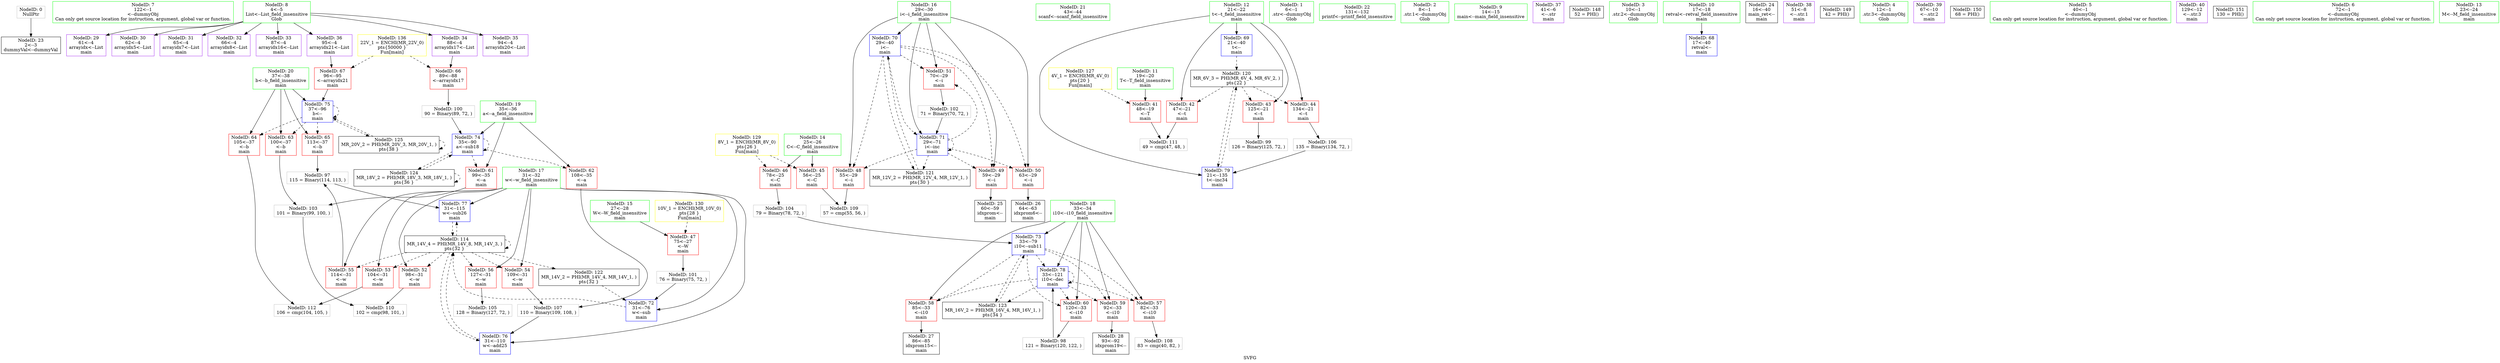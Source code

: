 digraph "SVFG" {
	label="SVFG";

	Node0x55e4ca5404d0 [shape=record,color=grey,label="{NodeID: 0\nNullPtr}"];
	Node0x55e4ca5404d0 -> Node0x55e4ca556210[style=solid];
	Node0x55e4ca5554a0 [shape=record,color=green,label="{NodeID: 7\n122\<--1\n\<--dummyObj\nCan only get source location for instruction, argument, global var or function.}"];
	Node0x55e4ca557720 [shape=record,color=grey,label="{NodeID: 97\n115 = Binary(114, 113, )\n}"];
	Node0x55e4ca557720 -> Node0x55e4ca559e10[style=solid];
	Node0x55e4ca53fa30 [shape=record,color=green,label="{NodeID: 14\n25\<--26\nC\<--C_field_insensitive\nmain\n}"];
	Node0x55e4ca53fa30 -> Node0x55e4ca5573f0[style=solid];
	Node0x55e4ca53fa30 -> Node0x55e4ca5574c0[style=solid];
	Node0x55e4ca55bfd0 [shape=record,color=grey,label="{NodeID: 104\n79 = Binary(78, 72, )\n}"];
	Node0x55e4ca55bfd0 -> Node0x55e4ca559ad0[style=solid];
	Node0x55e4ca556070 [shape=record,color=green,label="{NodeID: 21\n43\<--44\nscanf\<--scanf_field_insensitive\n}"];
	Node0x55e4ca55ca50 [shape=record,color=grey,label="{NodeID: 111\n49 = cmp(47, 48, )\n}"];
	Node0x55e4ca556620 [shape=record,color=black,label="{NodeID: 28\n93\<--92\nidxprom19\<--\nmain\n}"];
	Node0x55e4ca556bd0 [shape=record,color=purple,label="{NodeID: 35\n94\<--4\narrayidx20\<--List\nmain\n}"];
	Node0x55e4ca564690 [shape=record,color=black,label="{NodeID: 125\nMR_20V_2 = PHI(MR_20V_3, MR_20V_1, )\npts\{38 \}\n}"];
	Node0x55e4ca564690 -> Node0x55e4ca559c70[style=dashed];
	Node0x55e4ca564690 -> Node0x55e4ca564690[style=dashed];
	Node0x55e4ca557180 [shape=record,color=red,label="{NodeID: 42\n47\<--21\n\<--t\nmain\n}"];
	Node0x55e4ca557180 -> Node0x55e4ca55ca50[style=solid];
	Node0x55e4ca558750 [shape=record,color=red,label="{NodeID: 49\n59\<--29\n\<--i\nmain\n}"];
	Node0x55e4ca558750 -> Node0x55e4ca5563b0[style=solid];
	Node0x55e4ca558d00 [shape=record,color=red,label="{NodeID: 56\n127\<--31\n\<--w\nmain\n}"];
	Node0x55e4ca558d00 -> Node0x55e4ca55c150[style=solid];
	Node0x55e4ca5592b0 [shape=record,color=red,label="{NodeID: 63\n100\<--37\n\<--b\nmain\n}"];
	Node0x55e4ca5592b0 -> Node0x55e4ca55be50[style=solid];
	Node0x55e4ca559860 [shape=record,color=blue,label="{NodeID: 70\n29\<--40\ni\<--\nmain\n}"];
	Node0x55e4ca559860 -> Node0x55e4ca558680[style=dashed];
	Node0x55e4ca559860 -> Node0x55e4ca558750[style=dashed];
	Node0x55e4ca559860 -> Node0x55e4ca558820[style=dashed];
	Node0x55e4ca559860 -> Node0x55e4ca5588f0[style=dashed];
	Node0x55e4ca559860 -> Node0x55e4ca559930[style=dashed];
	Node0x55e4ca559860 -> Node0x55e4ca563290[style=dashed];
	Node0x55e4ca559e10 [shape=record,color=blue,label="{NodeID: 77\n31\<--115\nw\<--sub26\nmain\n}"];
	Node0x55e4ca559e10 -> Node0x55e4ca560f90[style=dashed];
	Node0x55e4ca53f600 [shape=record,color=green,label="{NodeID: 1\n6\<--1\n.str\<--dummyObj\nGlob }"];
	Node0x55e4ca53f3c0 [shape=record,color=green,label="{NodeID: 8\n4\<--5\nList\<--List_field_insensitive\nGlob }"];
	Node0x55e4ca53f3c0 -> Node0x55e4ca5566f0[style=solid];
	Node0x55e4ca53f3c0 -> Node0x55e4ca5567c0[style=solid];
	Node0x55e4ca53f3c0 -> Node0x55e4ca556890[style=solid];
	Node0x55e4ca53f3c0 -> Node0x55e4ca556960[style=solid];
	Node0x55e4ca53f3c0 -> Node0x55e4ca556a30[style=solid];
	Node0x55e4ca53f3c0 -> Node0x55e4ca556b00[style=solid];
	Node0x55e4ca53f3c0 -> Node0x55e4ca556bd0[style=solid];
	Node0x55e4ca53f3c0 -> Node0x55e4ca556ca0[style=solid];
	Node0x55e4ca5578a0 [shape=record,color=grey,label="{NodeID: 98\n121 = Binary(120, 122, )\n}"];
	Node0x55e4ca5578a0 -> Node0x55e4ca559ee0[style=solid];
	Node0x55e4ca53fb00 [shape=record,color=green,label="{NodeID: 15\n27\<--28\nW\<--W_field_insensitive\nmain\n}"];
	Node0x55e4ca53fb00 -> Node0x55e4ca557590[style=solid];
	Node0x55e4ca55c150 [shape=record,color=grey,label="{NodeID: 105\n128 = Binary(127, 72, )\n}"];
	Node0x55e4ca556140 [shape=record,color=green,label="{NodeID: 22\n131\<--132\nprintf\<--printf_field_insensitive\n}"];
	Node0x55e4ca55cbd0 [shape=record,color=grey,label="{NodeID: 112\n106 = cmp(104, 105, )\n}"];
	Node0x55e4ca5566f0 [shape=record,color=purple,label="{NodeID: 29\n61\<--4\narrayidx\<--List\nmain\n}"];
	Node0x55e4ca556ca0 [shape=record,color=purple,label="{NodeID: 36\n95\<--4\narrayidx21\<--List\nmain\n}"];
	Node0x55e4ca556ca0 -> Node0x55e4ca5595f0[style=solid];
	Node0x55e4ca557250 [shape=record,color=red,label="{NodeID: 43\n125\<--21\n\<--t\nmain\n}"];
	Node0x55e4ca557250 -> Node0x55e4ca557a20[style=solid];
	Node0x55e4ca558820 [shape=record,color=red,label="{NodeID: 50\n63\<--29\n\<--i\nmain\n}"];
	Node0x55e4ca558820 -> Node0x55e4ca556480[style=solid];
	Node0x55e4ca558dd0 [shape=record,color=red,label="{NodeID: 57\n82\<--33\n\<--i10\nmain\n}"];
	Node0x55e4ca558dd0 -> Node0x55e4ca55c5d0[style=solid];
	Node0x55e4ca559380 [shape=record,color=red,label="{NodeID: 64\n105\<--37\n\<--b\nmain\n}"];
	Node0x55e4ca559380 -> Node0x55e4ca55cbd0[style=solid];
	Node0x55e4ca559930 [shape=record,color=blue,label="{NodeID: 71\n29\<--71\ni\<--inc\nmain\n}"];
	Node0x55e4ca559930 -> Node0x55e4ca558680[style=dashed];
	Node0x55e4ca559930 -> Node0x55e4ca558750[style=dashed];
	Node0x55e4ca559930 -> Node0x55e4ca558820[style=dashed];
	Node0x55e4ca559930 -> Node0x55e4ca5588f0[style=dashed];
	Node0x55e4ca559930 -> Node0x55e4ca559930[style=dashed];
	Node0x55e4ca559930 -> Node0x55e4ca563290[style=dashed];
	Node0x55e4ca559ee0 [shape=record,color=blue,label="{NodeID: 78\n33\<--121\ni10\<--dec\nmain\n}"];
	Node0x55e4ca559ee0 -> Node0x55e4ca558dd0[style=dashed];
	Node0x55e4ca559ee0 -> Node0x55e4ca558ea0[style=dashed];
	Node0x55e4ca559ee0 -> Node0x55e4ca558f70[style=dashed];
	Node0x55e4ca559ee0 -> Node0x55e4ca559040[style=dashed];
	Node0x55e4ca559ee0 -> Node0x55e4ca559ee0[style=dashed];
	Node0x55e4ca559ee0 -> Node0x55e4ca563c90[style=dashed];
	Node0x55e4ca540a80 [shape=record,color=green,label="{NodeID: 2\n8\<--1\n.str.1\<--dummyObj\nGlob }"];
	Node0x55e4ca53f450 [shape=record,color=green,label="{NodeID: 9\n14\<--15\nmain\<--main_field_insensitive\n}"];
	Node0x55e4ca557a20 [shape=record,color=grey,label="{NodeID: 99\n126 = Binary(125, 72, )\n}"];
	Node0x55e4ca53fbd0 [shape=record,color=green,label="{NodeID: 16\n29\<--30\ni\<--i_field_insensitive\nmain\n}"];
	Node0x55e4ca53fbd0 -> Node0x55e4ca558680[style=solid];
	Node0x55e4ca53fbd0 -> Node0x55e4ca558750[style=solid];
	Node0x55e4ca53fbd0 -> Node0x55e4ca558820[style=solid];
	Node0x55e4ca53fbd0 -> Node0x55e4ca5588f0[style=solid];
	Node0x55e4ca53fbd0 -> Node0x55e4ca559860[style=solid];
	Node0x55e4ca53fbd0 -> Node0x55e4ca559930[style=solid];
	Node0x55e4ca55c2d0 [shape=record,color=grey,label="{NodeID: 106\n135 = Binary(134, 72, )\n}"];
	Node0x55e4ca55c2d0 -> Node0x55e4ca559fb0[style=solid];
	Node0x55e4ca556210 [shape=record,color=black,label="{NodeID: 23\n2\<--3\ndummyVal\<--dummyVal\n}"];
	Node0x55e4ca5567c0 [shape=record,color=purple,label="{NodeID: 30\n62\<--4\narrayidx5\<--List\nmain\n}"];
	Node0x55e4ca562d90 [shape=record,color=black,label="{NodeID: 120\nMR_6V_3 = PHI(MR_6V_4, MR_6V_2, )\npts\{22 \}\n}"];
	Node0x55e4ca562d90 -> Node0x55e4ca557180[style=dashed];
	Node0x55e4ca562d90 -> Node0x55e4ca557250[style=dashed];
	Node0x55e4ca562d90 -> Node0x55e4ca557320[style=dashed];
	Node0x55e4ca562d90 -> Node0x55e4ca559fb0[style=dashed];
	Node0x55e4ca556d70 [shape=record,color=purple,label="{NodeID: 37\n41\<--6\n\<--.str\nmain\n}"];
	Node0x55e4ca5656b0 [shape=record,color=yellow,style=double,label="{NodeID: 127\n4V_1 = ENCHI(MR_4V_0)\npts\{20 \}\nFun[main]}"];
	Node0x55e4ca5656b0 -> Node0x55e4ca5570b0[style=dashed];
	Node0x55e4ca557320 [shape=record,color=red,label="{NodeID: 44\n134\<--21\n\<--t\nmain\n}"];
	Node0x55e4ca557320 -> Node0x55e4ca55c2d0[style=solid];
	Node0x55e4ca5588f0 [shape=record,color=red,label="{NodeID: 51\n70\<--29\n\<--i\nmain\n}"];
	Node0x55e4ca5588f0 -> Node0x55e4ca55bcd0[style=solid];
	Node0x55e4ca558ea0 [shape=record,color=red,label="{NodeID: 58\n85\<--33\n\<--i10\nmain\n}"];
	Node0x55e4ca558ea0 -> Node0x55e4ca556550[style=solid];
	Node0x55e4ca3f5b10 [shape=record,color=black,label="{NodeID: 148\n52 = PHI()\n}"];
	Node0x55e4ca559450 [shape=record,color=red,label="{NodeID: 65\n113\<--37\n\<--b\nmain\n}"];
	Node0x55e4ca559450 -> Node0x55e4ca557720[style=solid];
	Node0x55e4ca559a00 [shape=record,color=blue,label="{NodeID: 72\n31\<--76\nw\<--sub\nmain\n}"];
	Node0x55e4ca559a00 -> Node0x55e4ca560f90[style=dashed];
	Node0x55e4ca559fb0 [shape=record,color=blue,label="{NodeID: 79\n21\<--135\nt\<--inc34\nmain\n}"];
	Node0x55e4ca559fb0 -> Node0x55e4ca562d90[style=dashed];
	Node0x55e4ca53f780 [shape=record,color=green,label="{NodeID: 3\n10\<--1\n.str.2\<--dummyObj\nGlob }"];
	Node0x55e4ca555750 [shape=record,color=green,label="{NodeID: 10\n17\<--18\nretval\<--retval_field_insensitive\nmain\n}"];
	Node0x55e4ca555750 -> Node0x55e4ca5596c0[style=solid];
	Node0x55e4ca557ba0 [shape=record,color=grey,label="{NodeID: 100\n90 = Binary(89, 72, )\n}"];
	Node0x55e4ca557ba0 -> Node0x55e4ca559ba0[style=solid];
	Node0x55e4ca555d30 [shape=record,color=green,label="{NodeID: 17\n31\<--32\nw\<--w_field_insensitive\nmain\n}"];
	Node0x55e4ca555d30 -> Node0x55e4ca5589c0[style=solid];
	Node0x55e4ca555d30 -> Node0x55e4ca558a90[style=solid];
	Node0x55e4ca555d30 -> Node0x55e4ca558b60[style=solid];
	Node0x55e4ca555d30 -> Node0x55e4ca558c30[style=solid];
	Node0x55e4ca555d30 -> Node0x55e4ca558d00[style=solid];
	Node0x55e4ca555d30 -> Node0x55e4ca559a00[style=solid];
	Node0x55e4ca555d30 -> Node0x55e4ca559d40[style=solid];
	Node0x55e4ca555d30 -> Node0x55e4ca559e10[style=solid];
	Node0x55e4ca55c450 [shape=record,color=grey,label="{NodeID: 107\n110 = Binary(109, 108, )\n}"];
	Node0x55e4ca55c450 -> Node0x55e4ca559d40[style=solid];
	Node0x55e4ca5562e0 [shape=record,color=black,label="{NodeID: 24\n16\<--40\nmain_ret\<--\nmain\n}"];
	Node0x55e4ca560f90 [shape=record,color=black,label="{NodeID: 114\nMR_14V_4 = PHI(MR_14V_8, MR_14V_3, )\npts\{32 \}\n}"];
	Node0x55e4ca560f90 -> Node0x55e4ca5589c0[style=dashed];
	Node0x55e4ca560f90 -> Node0x55e4ca558a90[style=dashed];
	Node0x55e4ca560f90 -> Node0x55e4ca558b60[style=dashed];
	Node0x55e4ca560f90 -> Node0x55e4ca558c30[style=dashed];
	Node0x55e4ca560f90 -> Node0x55e4ca558d00[style=dashed];
	Node0x55e4ca560f90 -> Node0x55e4ca559d40[style=dashed];
	Node0x55e4ca560f90 -> Node0x55e4ca559e10[style=dashed];
	Node0x55e4ca560f90 -> Node0x55e4ca560f90[style=dashed];
	Node0x55e4ca560f90 -> Node0x55e4ca563790[style=dashed];
	Node0x55e4ca556890 [shape=record,color=purple,label="{NodeID: 31\n65\<--4\narrayidx7\<--List\nmain\n}"];
	Node0x55e4ca563290 [shape=record,color=black,label="{NodeID: 121\nMR_12V_2 = PHI(MR_12V_4, MR_12V_1, )\npts\{30 \}\n}"];
	Node0x55e4ca563290 -> Node0x55e4ca559860[style=dashed];
	Node0x55e4ca556e40 [shape=record,color=purple,label="{NodeID: 38\n51\<--8\n\<--.str.1\nmain\n}"];
	Node0x55e4ca5573f0 [shape=record,color=red,label="{NodeID: 45\n56\<--25\n\<--C\nmain\n}"];
	Node0x55e4ca5573f0 -> Node0x55e4ca55c750[style=solid];
	Node0x55e4ca5589c0 [shape=record,color=red,label="{NodeID: 52\n98\<--31\n\<--w\nmain\n}"];
	Node0x55e4ca5589c0 -> Node0x55e4ca55c8d0[style=solid];
	Node0x55e4ca558f70 [shape=record,color=red,label="{NodeID: 59\n92\<--33\n\<--i10\nmain\n}"];
	Node0x55e4ca558f70 -> Node0x55e4ca556620[style=solid];
	Node0x55e4ca56cda0 [shape=record,color=black,label="{NodeID: 149\n42 = PHI()\n}"];
	Node0x55e4ca559520 [shape=record,color=red,label="{NodeID: 66\n89\<--88\n\<--arrayidx17\nmain\n}"];
	Node0x55e4ca559520 -> Node0x55e4ca557ba0[style=solid];
	Node0x55e4ca559ad0 [shape=record,color=blue,label="{NodeID: 73\n33\<--79\ni10\<--sub11\nmain\n}"];
	Node0x55e4ca559ad0 -> Node0x55e4ca558dd0[style=dashed];
	Node0x55e4ca559ad0 -> Node0x55e4ca558ea0[style=dashed];
	Node0x55e4ca559ad0 -> Node0x55e4ca558f70[style=dashed];
	Node0x55e4ca559ad0 -> Node0x55e4ca559040[style=dashed];
	Node0x55e4ca559ad0 -> Node0x55e4ca559ee0[style=dashed];
	Node0x55e4ca559ad0 -> Node0x55e4ca563c90[style=dashed];
	Node0x55e4ca53f240 [shape=record,color=green,label="{NodeID: 4\n12\<--1\n.str.3\<--dummyObj\nGlob }"];
	Node0x55e4ca555820 [shape=record,color=green,label="{NodeID: 11\n19\<--20\nT\<--T_field_insensitive\nmain\n}"];
	Node0x55e4ca555820 -> Node0x55e4ca5570b0[style=solid];
	Node0x55e4ca557d20 [shape=record,color=grey,label="{NodeID: 101\n76 = Binary(75, 72, )\n}"];
	Node0x55e4ca557d20 -> Node0x55e4ca559a00[style=solid];
	Node0x55e4ca555e00 [shape=record,color=green,label="{NodeID: 18\n33\<--34\ni10\<--i10_field_insensitive\nmain\n}"];
	Node0x55e4ca555e00 -> Node0x55e4ca558dd0[style=solid];
	Node0x55e4ca555e00 -> Node0x55e4ca558ea0[style=solid];
	Node0x55e4ca555e00 -> Node0x55e4ca558f70[style=solid];
	Node0x55e4ca555e00 -> Node0x55e4ca559040[style=solid];
	Node0x55e4ca555e00 -> Node0x55e4ca559ad0[style=solid];
	Node0x55e4ca555e00 -> Node0x55e4ca559ee0[style=solid];
	Node0x55e4ca55c5d0 [shape=record,color=grey,label="{NodeID: 108\n83 = cmp(40, 82, )\n}"];
	Node0x55e4ca5563b0 [shape=record,color=black,label="{NodeID: 25\n60\<--59\nidxprom\<--\nmain\n}"];
	Node0x55e4ca556960 [shape=record,color=purple,label="{NodeID: 32\n66\<--4\narrayidx8\<--List\nmain\n}"];
	Node0x55e4ca563790 [shape=record,color=black,label="{NodeID: 122\nMR_14V_2 = PHI(MR_14V_4, MR_14V_1, )\npts\{32 \}\n}"];
	Node0x55e4ca563790 -> Node0x55e4ca559a00[style=dashed];
	Node0x55e4ca556f10 [shape=record,color=purple,label="{NodeID: 39\n67\<--10\n\<--.str.2\nmain\n}"];
	Node0x55e4ca5658a0 [shape=record,color=yellow,style=double,label="{NodeID: 129\n8V_1 = ENCHI(MR_8V_0)\npts\{26 \}\nFun[main]}"];
	Node0x55e4ca5658a0 -> Node0x55e4ca5573f0[style=dashed];
	Node0x55e4ca5658a0 -> Node0x55e4ca5574c0[style=dashed];
	Node0x55e4ca5574c0 [shape=record,color=red,label="{NodeID: 46\n78\<--25\n\<--C\nmain\n}"];
	Node0x55e4ca5574c0 -> Node0x55e4ca55bfd0[style=solid];
	Node0x55e4ca565ec0 [shape=record,color=yellow,style=double,label="{NodeID: 136\n22V_1 = ENCHI(MR_22V_0)\npts\{50000 \}\nFun[main]}"];
	Node0x55e4ca565ec0 -> Node0x55e4ca559520[style=dashed];
	Node0x55e4ca565ec0 -> Node0x55e4ca5595f0[style=dashed];
	Node0x55e4ca558a90 [shape=record,color=red,label="{NodeID: 53\n104\<--31\n\<--w\nmain\n}"];
	Node0x55e4ca558a90 -> Node0x55e4ca55cbd0[style=solid];
	Node0x55e4ca559040 [shape=record,color=red,label="{NodeID: 60\n120\<--33\n\<--i10\nmain\n}"];
	Node0x55e4ca559040 -> Node0x55e4ca5578a0[style=solid];
	Node0x55e4ca56cea0 [shape=record,color=black,label="{NodeID: 150\n68 = PHI()\n}"];
	Node0x55e4ca5595f0 [shape=record,color=red,label="{NodeID: 67\n96\<--95\n\<--arrayidx21\nmain\n}"];
	Node0x55e4ca5595f0 -> Node0x55e4ca559c70[style=solid];
	Node0x55e4ca559ba0 [shape=record,color=blue,label="{NodeID: 74\n35\<--90\na\<--sub18\nmain\n}"];
	Node0x55e4ca559ba0 -> Node0x55e4ca559110[style=dashed];
	Node0x55e4ca559ba0 -> Node0x55e4ca5591e0[style=dashed];
	Node0x55e4ca559ba0 -> Node0x55e4ca559ba0[style=dashed];
	Node0x55e4ca559ba0 -> Node0x55e4ca564190[style=dashed];
	Node0x55e4ca53f2d0 [shape=record,color=green,label="{NodeID: 5\n40\<--1\n\<--dummyObj\nCan only get source location for instruction, argument, global var or function.}"];
	Node0x55e4ca5558f0 [shape=record,color=green,label="{NodeID: 12\n21\<--22\nt\<--t_field_insensitive\nmain\n}"];
	Node0x55e4ca5558f0 -> Node0x55e4ca557180[style=solid];
	Node0x55e4ca5558f0 -> Node0x55e4ca557250[style=solid];
	Node0x55e4ca5558f0 -> Node0x55e4ca557320[style=solid];
	Node0x55e4ca5558f0 -> Node0x55e4ca559790[style=solid];
	Node0x55e4ca5558f0 -> Node0x55e4ca559fb0[style=solid];
	Node0x55e4ca55bcd0 [shape=record,color=grey,label="{NodeID: 102\n71 = Binary(70, 72, )\n}"];
	Node0x55e4ca55bcd0 -> Node0x55e4ca559930[style=solid];
	Node0x55e4ca555ed0 [shape=record,color=green,label="{NodeID: 19\n35\<--36\na\<--a_field_insensitive\nmain\n}"];
	Node0x55e4ca555ed0 -> Node0x55e4ca559110[style=solid];
	Node0x55e4ca555ed0 -> Node0x55e4ca5591e0[style=solid];
	Node0x55e4ca555ed0 -> Node0x55e4ca559ba0[style=solid];
	Node0x55e4ca55c750 [shape=record,color=grey,label="{NodeID: 109\n57 = cmp(55, 56, )\n}"];
	Node0x55e4ca556480 [shape=record,color=black,label="{NodeID: 26\n64\<--63\nidxprom6\<--\nmain\n}"];
	Node0x55e4ca556a30 [shape=record,color=purple,label="{NodeID: 33\n87\<--4\narrayidx16\<--List\nmain\n}"];
	Node0x55e4ca563c90 [shape=record,color=black,label="{NodeID: 123\nMR_16V_2 = PHI(MR_16V_4, MR_16V_1, )\npts\{34 \}\n}"];
	Node0x55e4ca563c90 -> Node0x55e4ca559ad0[style=dashed];
	Node0x55e4ca556fe0 [shape=record,color=purple,label="{NodeID: 40\n129\<--12\n\<--.str.3\nmain\n}"];
	Node0x55e4ca565980 [shape=record,color=yellow,style=double,label="{NodeID: 130\n10V_1 = ENCHI(MR_10V_0)\npts\{28 \}\nFun[main]}"];
	Node0x55e4ca565980 -> Node0x55e4ca557590[style=dashed];
	Node0x55e4ca557590 [shape=record,color=red,label="{NodeID: 47\n75\<--27\n\<--W\nmain\n}"];
	Node0x55e4ca557590 -> Node0x55e4ca557d20[style=solid];
	Node0x55e4ca558b60 [shape=record,color=red,label="{NodeID: 54\n109\<--31\n\<--w\nmain\n}"];
	Node0x55e4ca558b60 -> Node0x55e4ca55c450[style=solid];
	Node0x55e4ca559110 [shape=record,color=red,label="{NodeID: 61\n99\<--35\n\<--a\nmain\n}"];
	Node0x55e4ca559110 -> Node0x55e4ca55be50[style=solid];
	Node0x55e4ca56cfa0 [shape=record,color=black,label="{NodeID: 151\n130 = PHI()\n}"];
	Node0x55e4ca5596c0 [shape=record,color=blue,label="{NodeID: 68\n17\<--40\nretval\<--\nmain\n}"];
	Node0x55e4ca559c70 [shape=record,color=blue,label="{NodeID: 75\n37\<--96\nb\<--\nmain\n}"];
	Node0x55e4ca559c70 -> Node0x55e4ca5592b0[style=dashed];
	Node0x55e4ca559c70 -> Node0x55e4ca559380[style=dashed];
	Node0x55e4ca559c70 -> Node0x55e4ca559450[style=dashed];
	Node0x55e4ca559c70 -> Node0x55e4ca559c70[style=dashed];
	Node0x55e4ca559c70 -> Node0x55e4ca564690[style=dashed];
	Node0x55e4ca555410 [shape=record,color=green,label="{NodeID: 6\n72\<--1\n\<--dummyObj\nCan only get source location for instruction, argument, global var or function.}"];
	Node0x55e4ca53f960 [shape=record,color=green,label="{NodeID: 13\n23\<--24\nM\<--M_field_insensitive\nmain\n}"];
	Node0x55e4ca55be50 [shape=record,color=grey,label="{NodeID: 103\n101 = Binary(99, 100, )\n}"];
	Node0x55e4ca55be50 -> Node0x55e4ca55c8d0[style=solid];
	Node0x55e4ca555fa0 [shape=record,color=green,label="{NodeID: 20\n37\<--38\nb\<--b_field_insensitive\nmain\n}"];
	Node0x55e4ca555fa0 -> Node0x55e4ca5592b0[style=solid];
	Node0x55e4ca555fa0 -> Node0x55e4ca559380[style=solid];
	Node0x55e4ca555fa0 -> Node0x55e4ca559450[style=solid];
	Node0x55e4ca555fa0 -> Node0x55e4ca559c70[style=solid];
	Node0x55e4ca55c8d0 [shape=record,color=grey,label="{NodeID: 110\n102 = cmp(98, 101, )\n}"];
	Node0x55e4ca556550 [shape=record,color=black,label="{NodeID: 27\n86\<--85\nidxprom15\<--\nmain\n}"];
	Node0x55e4ca556b00 [shape=record,color=purple,label="{NodeID: 34\n88\<--4\narrayidx17\<--List\nmain\n}"];
	Node0x55e4ca556b00 -> Node0x55e4ca559520[style=solid];
	Node0x55e4ca564190 [shape=record,color=black,label="{NodeID: 124\nMR_18V_2 = PHI(MR_18V_3, MR_18V_1, )\npts\{36 \}\n}"];
	Node0x55e4ca564190 -> Node0x55e4ca559ba0[style=dashed];
	Node0x55e4ca564190 -> Node0x55e4ca564190[style=dashed];
	Node0x55e4ca5570b0 [shape=record,color=red,label="{NodeID: 41\n48\<--19\n\<--T\nmain\n}"];
	Node0x55e4ca5570b0 -> Node0x55e4ca55ca50[style=solid];
	Node0x55e4ca558680 [shape=record,color=red,label="{NodeID: 48\n55\<--29\n\<--i\nmain\n}"];
	Node0x55e4ca558680 -> Node0x55e4ca55c750[style=solid];
	Node0x55e4ca558c30 [shape=record,color=red,label="{NodeID: 55\n114\<--31\n\<--w\nmain\n}"];
	Node0x55e4ca558c30 -> Node0x55e4ca557720[style=solid];
	Node0x55e4ca5591e0 [shape=record,color=red,label="{NodeID: 62\n108\<--35\n\<--a\nmain\n}"];
	Node0x55e4ca5591e0 -> Node0x55e4ca55c450[style=solid];
	Node0x55e4ca559790 [shape=record,color=blue,label="{NodeID: 69\n21\<--40\nt\<--\nmain\n}"];
	Node0x55e4ca559790 -> Node0x55e4ca562d90[style=dashed];
	Node0x55e4ca559d40 [shape=record,color=blue,label="{NodeID: 76\n31\<--110\nw\<--add25\nmain\n}"];
	Node0x55e4ca559d40 -> Node0x55e4ca560f90[style=dashed];
}

